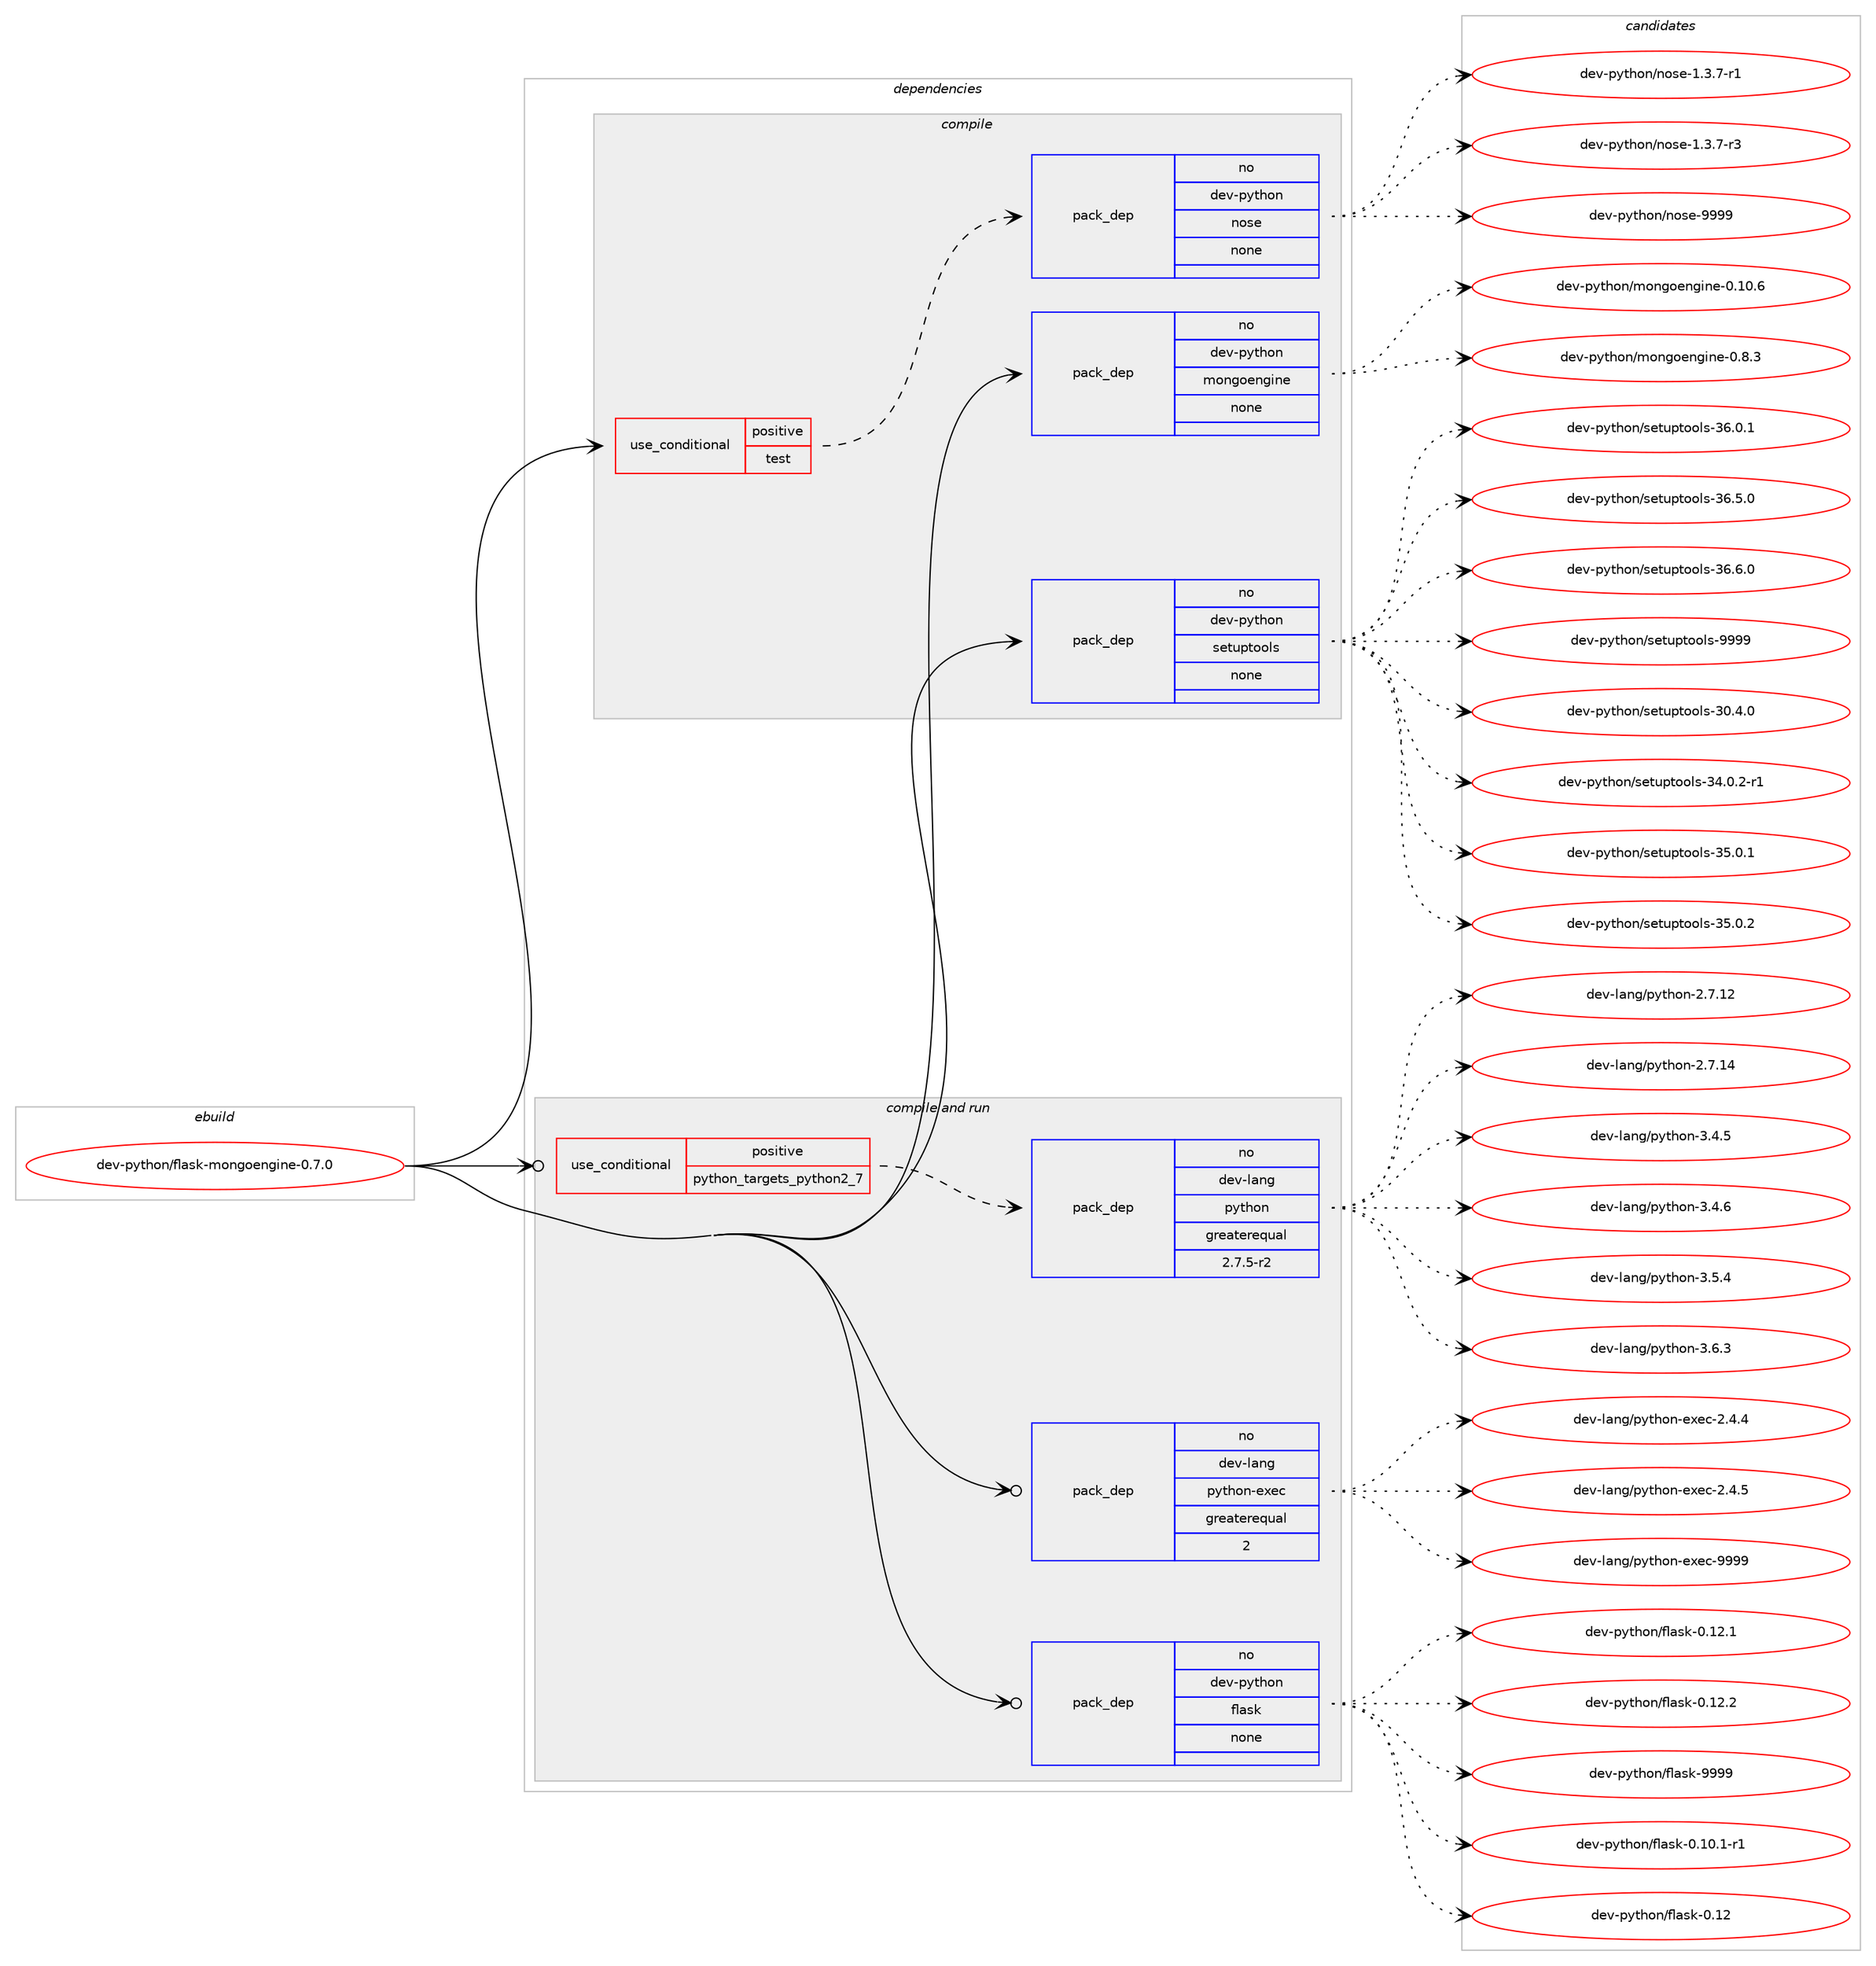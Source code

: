 digraph prolog {

# *************
# Graph options
# *************

newrank=true;
concentrate=true;
compound=true;
graph [rankdir=LR,fontname=Helvetica,fontsize=10,ranksep=1.5];#, ranksep=2.5, nodesep=0.2];
edge  [arrowhead=vee];
node  [fontname=Helvetica,fontsize=10];

# **********
# The ebuild
# **********

subgraph cluster_leftcol {
color=gray;
rank=same;
label=<<i>ebuild</i>>;
id [label="dev-python/flask-mongoengine-0.7.0", color=red, width=4, href="../dev-python/flask-mongoengine-0.7.0.svg"];
}

# ****************
# The dependencies
# ****************

subgraph cluster_midcol {
color=gray;
label=<<i>dependencies</i>>;
subgraph cluster_compile {
fillcolor="#eeeeee";
style=filled;
label=<<i>compile</i>>;
subgraph cond32844 {
dependency157598 [label=<<TABLE BORDER="0" CELLBORDER="1" CELLSPACING="0" CELLPADDING="4"><TR><TD ROWSPAN="3" CELLPADDING="10">use_conditional</TD></TR><TR><TD>positive</TD></TR><TR><TD>test</TD></TR></TABLE>>, shape=none, color=red];
subgraph pack120916 {
dependency157599 [label=<<TABLE BORDER="0" CELLBORDER="1" CELLSPACING="0" CELLPADDING="4" WIDTH="220"><TR><TD ROWSPAN="6" CELLPADDING="30">pack_dep</TD></TR><TR><TD WIDTH="110">no</TD></TR><TR><TD>dev-python</TD></TR><TR><TD>nose</TD></TR><TR><TD>none</TD></TR><TR><TD></TD></TR></TABLE>>, shape=none, color=blue];
}
dependency157598:e -> dependency157599:w [weight=20,style="dashed",arrowhead="vee"];
}
id:e -> dependency157598:w [weight=20,style="solid",arrowhead="vee"];
subgraph pack120917 {
dependency157600 [label=<<TABLE BORDER="0" CELLBORDER="1" CELLSPACING="0" CELLPADDING="4" WIDTH="220"><TR><TD ROWSPAN="6" CELLPADDING="30">pack_dep</TD></TR><TR><TD WIDTH="110">no</TD></TR><TR><TD>dev-python</TD></TR><TR><TD>mongoengine</TD></TR><TR><TD>none</TD></TR><TR><TD></TD></TR></TABLE>>, shape=none, color=blue];
}
id:e -> dependency157600:w [weight=20,style="solid",arrowhead="vee"];
subgraph pack120918 {
dependency157601 [label=<<TABLE BORDER="0" CELLBORDER="1" CELLSPACING="0" CELLPADDING="4" WIDTH="220"><TR><TD ROWSPAN="6" CELLPADDING="30">pack_dep</TD></TR><TR><TD WIDTH="110">no</TD></TR><TR><TD>dev-python</TD></TR><TR><TD>setuptools</TD></TR><TR><TD>none</TD></TR><TR><TD></TD></TR></TABLE>>, shape=none, color=blue];
}
id:e -> dependency157601:w [weight=20,style="solid",arrowhead="vee"];
}
subgraph cluster_compileandrun {
fillcolor="#eeeeee";
style=filled;
label=<<i>compile and run</i>>;
subgraph cond32845 {
dependency157602 [label=<<TABLE BORDER="0" CELLBORDER="1" CELLSPACING="0" CELLPADDING="4"><TR><TD ROWSPAN="3" CELLPADDING="10">use_conditional</TD></TR><TR><TD>positive</TD></TR><TR><TD>python_targets_python2_7</TD></TR></TABLE>>, shape=none, color=red];
subgraph pack120919 {
dependency157603 [label=<<TABLE BORDER="0" CELLBORDER="1" CELLSPACING="0" CELLPADDING="4" WIDTH="220"><TR><TD ROWSPAN="6" CELLPADDING="30">pack_dep</TD></TR><TR><TD WIDTH="110">no</TD></TR><TR><TD>dev-lang</TD></TR><TR><TD>python</TD></TR><TR><TD>greaterequal</TD></TR><TR><TD>2.7.5-r2</TD></TR></TABLE>>, shape=none, color=blue];
}
dependency157602:e -> dependency157603:w [weight=20,style="dashed",arrowhead="vee"];
}
id:e -> dependency157602:w [weight=20,style="solid",arrowhead="odotvee"];
subgraph pack120920 {
dependency157604 [label=<<TABLE BORDER="0" CELLBORDER="1" CELLSPACING="0" CELLPADDING="4" WIDTH="220"><TR><TD ROWSPAN="6" CELLPADDING="30">pack_dep</TD></TR><TR><TD WIDTH="110">no</TD></TR><TR><TD>dev-lang</TD></TR><TR><TD>python-exec</TD></TR><TR><TD>greaterequal</TD></TR><TR><TD>2</TD></TR></TABLE>>, shape=none, color=blue];
}
id:e -> dependency157604:w [weight=20,style="solid",arrowhead="odotvee"];
subgraph pack120921 {
dependency157605 [label=<<TABLE BORDER="0" CELLBORDER="1" CELLSPACING="0" CELLPADDING="4" WIDTH="220"><TR><TD ROWSPAN="6" CELLPADDING="30">pack_dep</TD></TR><TR><TD WIDTH="110">no</TD></TR><TR><TD>dev-python</TD></TR><TR><TD>flask</TD></TR><TR><TD>none</TD></TR><TR><TD></TD></TR></TABLE>>, shape=none, color=blue];
}
id:e -> dependency157605:w [weight=20,style="solid",arrowhead="odotvee"];
}
subgraph cluster_run {
fillcolor="#eeeeee";
style=filled;
label=<<i>run</i>>;
}
}

# **************
# The candidates
# **************

subgraph cluster_choices {
rank=same;
color=gray;
label=<<i>candidates</i>>;

subgraph choice120916 {
color=black;
nodesep=1;
choice10010111845112121116104111110471101111151014549465146554511449 [label="dev-python/nose-1.3.7-r1", color=red, width=4,href="../dev-python/nose-1.3.7-r1.svg"];
choice10010111845112121116104111110471101111151014549465146554511451 [label="dev-python/nose-1.3.7-r3", color=red, width=4,href="../dev-python/nose-1.3.7-r3.svg"];
choice10010111845112121116104111110471101111151014557575757 [label="dev-python/nose-9999", color=red, width=4,href="../dev-python/nose-9999.svg"];
dependency157599:e -> choice10010111845112121116104111110471101111151014549465146554511449:w [style=dotted,weight="100"];
dependency157599:e -> choice10010111845112121116104111110471101111151014549465146554511451:w [style=dotted,weight="100"];
dependency157599:e -> choice10010111845112121116104111110471101111151014557575757:w [style=dotted,weight="100"];
}
subgraph choice120917 {
color=black;
nodesep=1;
choice100101118451121211161041111104710911111010311110111010310511010145484649484654 [label="dev-python/mongoengine-0.10.6", color=red, width=4,href="../dev-python/mongoengine-0.10.6.svg"];
choice1001011184511212111610411111047109111110103111101110103105110101454846564651 [label="dev-python/mongoengine-0.8.3", color=red, width=4,href="../dev-python/mongoengine-0.8.3.svg"];
dependency157600:e -> choice100101118451121211161041111104710911111010311110111010310511010145484649484654:w [style=dotted,weight="100"];
dependency157600:e -> choice1001011184511212111610411111047109111110103111101110103105110101454846564651:w [style=dotted,weight="100"];
}
subgraph choice120918 {
color=black;
nodesep=1;
choice100101118451121211161041111104711510111611711211611111110811545514846524648 [label="dev-python/setuptools-30.4.0", color=red, width=4,href="../dev-python/setuptools-30.4.0.svg"];
choice1001011184511212111610411111047115101116117112116111111108115455152464846504511449 [label="dev-python/setuptools-34.0.2-r1", color=red, width=4,href="../dev-python/setuptools-34.0.2-r1.svg"];
choice100101118451121211161041111104711510111611711211611111110811545515346484649 [label="dev-python/setuptools-35.0.1", color=red, width=4,href="../dev-python/setuptools-35.0.1.svg"];
choice100101118451121211161041111104711510111611711211611111110811545515346484650 [label="dev-python/setuptools-35.0.2", color=red, width=4,href="../dev-python/setuptools-35.0.2.svg"];
choice100101118451121211161041111104711510111611711211611111110811545515446484649 [label="dev-python/setuptools-36.0.1", color=red, width=4,href="../dev-python/setuptools-36.0.1.svg"];
choice100101118451121211161041111104711510111611711211611111110811545515446534648 [label="dev-python/setuptools-36.5.0", color=red, width=4,href="../dev-python/setuptools-36.5.0.svg"];
choice100101118451121211161041111104711510111611711211611111110811545515446544648 [label="dev-python/setuptools-36.6.0", color=red, width=4,href="../dev-python/setuptools-36.6.0.svg"];
choice10010111845112121116104111110471151011161171121161111111081154557575757 [label="dev-python/setuptools-9999", color=red, width=4,href="../dev-python/setuptools-9999.svg"];
dependency157601:e -> choice100101118451121211161041111104711510111611711211611111110811545514846524648:w [style=dotted,weight="100"];
dependency157601:e -> choice1001011184511212111610411111047115101116117112116111111108115455152464846504511449:w [style=dotted,weight="100"];
dependency157601:e -> choice100101118451121211161041111104711510111611711211611111110811545515346484649:w [style=dotted,weight="100"];
dependency157601:e -> choice100101118451121211161041111104711510111611711211611111110811545515346484650:w [style=dotted,weight="100"];
dependency157601:e -> choice100101118451121211161041111104711510111611711211611111110811545515446484649:w [style=dotted,weight="100"];
dependency157601:e -> choice100101118451121211161041111104711510111611711211611111110811545515446534648:w [style=dotted,weight="100"];
dependency157601:e -> choice100101118451121211161041111104711510111611711211611111110811545515446544648:w [style=dotted,weight="100"];
dependency157601:e -> choice10010111845112121116104111110471151011161171121161111111081154557575757:w [style=dotted,weight="100"];
}
subgraph choice120919 {
color=black;
nodesep=1;
choice10010111845108971101034711212111610411111045504655464950 [label="dev-lang/python-2.7.12", color=red, width=4,href="../dev-lang/python-2.7.12.svg"];
choice10010111845108971101034711212111610411111045504655464952 [label="dev-lang/python-2.7.14", color=red, width=4,href="../dev-lang/python-2.7.14.svg"];
choice100101118451089711010347112121116104111110455146524653 [label="dev-lang/python-3.4.5", color=red, width=4,href="../dev-lang/python-3.4.5.svg"];
choice100101118451089711010347112121116104111110455146524654 [label="dev-lang/python-3.4.6", color=red, width=4,href="../dev-lang/python-3.4.6.svg"];
choice100101118451089711010347112121116104111110455146534652 [label="dev-lang/python-3.5.4", color=red, width=4,href="../dev-lang/python-3.5.4.svg"];
choice100101118451089711010347112121116104111110455146544651 [label="dev-lang/python-3.6.3", color=red, width=4,href="../dev-lang/python-3.6.3.svg"];
dependency157603:e -> choice10010111845108971101034711212111610411111045504655464950:w [style=dotted,weight="100"];
dependency157603:e -> choice10010111845108971101034711212111610411111045504655464952:w [style=dotted,weight="100"];
dependency157603:e -> choice100101118451089711010347112121116104111110455146524653:w [style=dotted,weight="100"];
dependency157603:e -> choice100101118451089711010347112121116104111110455146524654:w [style=dotted,weight="100"];
dependency157603:e -> choice100101118451089711010347112121116104111110455146534652:w [style=dotted,weight="100"];
dependency157603:e -> choice100101118451089711010347112121116104111110455146544651:w [style=dotted,weight="100"];
}
subgraph choice120920 {
color=black;
nodesep=1;
choice1001011184510897110103471121211161041111104510112010199455046524652 [label="dev-lang/python-exec-2.4.4", color=red, width=4,href="../dev-lang/python-exec-2.4.4.svg"];
choice1001011184510897110103471121211161041111104510112010199455046524653 [label="dev-lang/python-exec-2.4.5", color=red, width=4,href="../dev-lang/python-exec-2.4.5.svg"];
choice10010111845108971101034711212111610411111045101120101994557575757 [label="dev-lang/python-exec-9999", color=red, width=4,href="../dev-lang/python-exec-9999.svg"];
dependency157604:e -> choice1001011184510897110103471121211161041111104510112010199455046524652:w [style=dotted,weight="100"];
dependency157604:e -> choice1001011184510897110103471121211161041111104510112010199455046524653:w [style=dotted,weight="100"];
dependency157604:e -> choice10010111845108971101034711212111610411111045101120101994557575757:w [style=dotted,weight="100"];
}
subgraph choice120921 {
color=black;
nodesep=1;
choice100101118451121211161041111104710210897115107454846494846494511449 [label="dev-python/flask-0.10.1-r1", color=red, width=4,href="../dev-python/flask-0.10.1-r1.svg"];
choice1001011184511212111610411111047102108971151074548464950 [label="dev-python/flask-0.12", color=red, width=4,href="../dev-python/flask-0.12.svg"];
choice10010111845112121116104111110471021089711510745484649504649 [label="dev-python/flask-0.12.1", color=red, width=4,href="../dev-python/flask-0.12.1.svg"];
choice10010111845112121116104111110471021089711510745484649504650 [label="dev-python/flask-0.12.2", color=red, width=4,href="../dev-python/flask-0.12.2.svg"];
choice1001011184511212111610411111047102108971151074557575757 [label="dev-python/flask-9999", color=red, width=4,href="../dev-python/flask-9999.svg"];
dependency157605:e -> choice100101118451121211161041111104710210897115107454846494846494511449:w [style=dotted,weight="100"];
dependency157605:e -> choice1001011184511212111610411111047102108971151074548464950:w [style=dotted,weight="100"];
dependency157605:e -> choice10010111845112121116104111110471021089711510745484649504649:w [style=dotted,weight="100"];
dependency157605:e -> choice10010111845112121116104111110471021089711510745484649504650:w [style=dotted,weight="100"];
dependency157605:e -> choice1001011184511212111610411111047102108971151074557575757:w [style=dotted,weight="100"];
}
}

}
